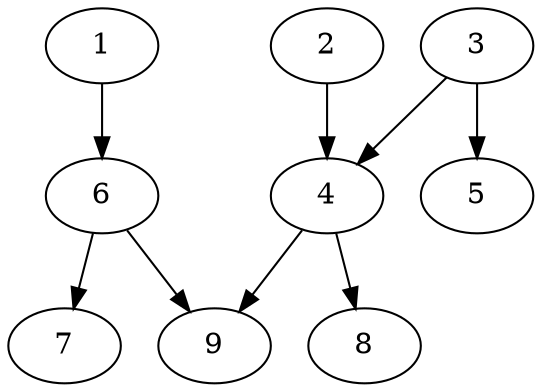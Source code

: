 // DAG automatically generated by daggen at Fri May 24 12:58:06 2024
// daggen-master/daggen -n 9 --fat 0.5 --density 0.5 --regular 0.5 --jump 2 --minalpha 20 --maxalpha 50 --dot -o dags_dot_9/sim_6.dot 
digraph G {
  1 [size="182467182067", alpha="27.93"]
  1 -> 6 [size ="209715200"]
  2 [size="23453879901", alpha="46.49"]
  2 -> 4 [size ="411041792"]
  3 [size="309837828", alpha="22.71"]
  3 -> 4 [size ="33554432"]
  3 -> 5 [size ="33554432"]
  4 [size="231928233984", alpha="48.95"]
  4 -> 8 [size ="301989888"]
  4 -> 9 [size ="301989888"]
  5 [size="2109170399", alpha="33.28"]
  6 [size="314993211763", alpha="37.80"]
  6 -> 7 [size ="209715200"]
  6 -> 9 [size ="209715200"]
  7 [size="1073741824000", alpha="49.68"]
  8 [size="715384853196", alpha="24.58"]
  9 [size="114887010612", alpha="46.29"]
}
